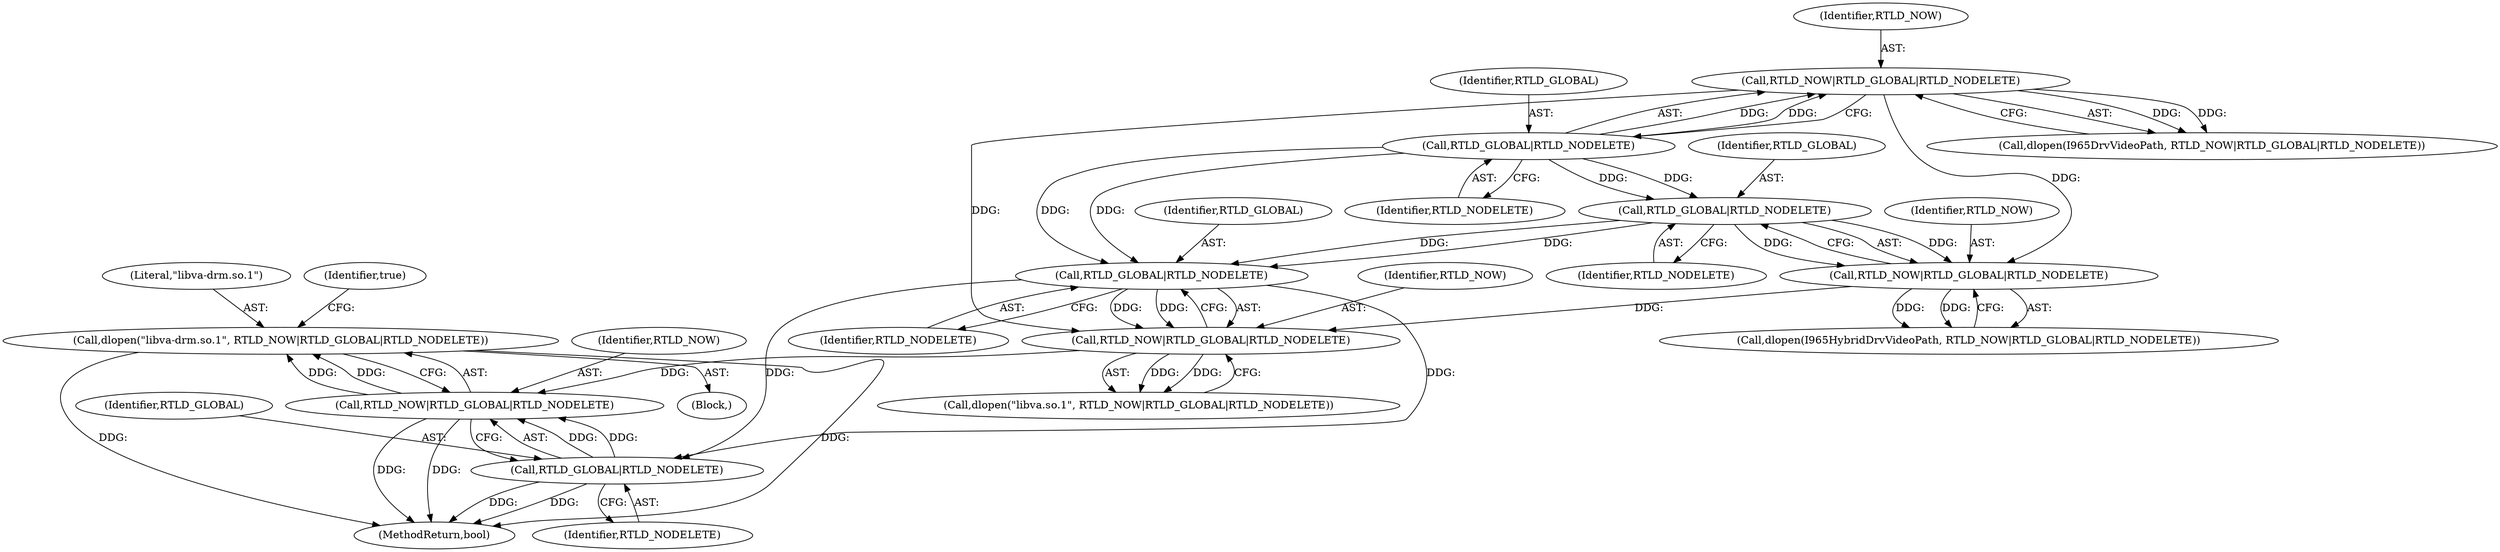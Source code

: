 digraph "0_Chrome_27c68f543e5eba779902447445dfb05ec3f5bf75_9@API" {
"1000172" [label="(Call,dlopen(\"libva-drm.so.1\", RTLD_NOW|RTLD_GLOBAL|RTLD_NODELETE))"];
"1000174" [label="(Call,RTLD_NOW|RTLD_GLOBAL|RTLD_NODELETE)"];
"1000167" [label="(Call,RTLD_NOW|RTLD_GLOBAL|RTLD_NODELETE)"];
"1000151" [label="(Call,RTLD_NOW|RTLD_GLOBAL|RTLD_NODELETE)"];
"1000153" [label="(Call,RTLD_GLOBAL|RTLD_NODELETE)"];
"1000160" [label="(Call,RTLD_NOW|RTLD_GLOBAL|RTLD_NODELETE)"];
"1000162" [label="(Call,RTLD_GLOBAL|RTLD_NODELETE)"];
"1000169" [label="(Call,RTLD_GLOBAL|RTLD_NODELETE)"];
"1000176" [label="(Call,RTLD_GLOBAL|RTLD_NODELETE)"];
"1000170" [label="(Identifier,RTLD_GLOBAL)"];
"1000163" [label="(Identifier,RTLD_GLOBAL)"];
"1000151" [label="(Call,RTLD_NOW|RTLD_GLOBAL|RTLD_NODELETE)"];
"1000167" [label="(Call,RTLD_NOW|RTLD_GLOBAL|RTLD_NODELETE)"];
"1000180" [label="(Identifier,true)"];
"1000174" [label="(Call,RTLD_NOW|RTLD_GLOBAL|RTLD_NODELETE)"];
"1000124" [label="(Block,)"];
"1000178" [label="(Identifier,RTLD_NODELETE)"];
"1000173" [label="(Literal,\"libva-drm.so.1\")"];
"1000176" [label="(Call,RTLD_GLOBAL|RTLD_NODELETE)"];
"1000168" [label="(Identifier,RTLD_NOW)"];
"1000152" [label="(Identifier,RTLD_NOW)"];
"1000165" [label="(Call,dlopen(\"libva.so.1\", RTLD_NOW|RTLD_GLOBAL|RTLD_NODELETE))"];
"1000149" [label="(Call,dlopen(I965DrvVideoPath, RTLD_NOW|RTLD_GLOBAL|RTLD_NODELETE))"];
"1000175" [label="(Identifier,RTLD_NOW)"];
"1000172" [label="(Call,dlopen(\"libva-drm.so.1\", RTLD_NOW|RTLD_GLOBAL|RTLD_NODELETE))"];
"1000161" [label="(Identifier,RTLD_NOW)"];
"1000158" [label="(Call,dlopen(I965HybridDrvVideoPath, RTLD_NOW|RTLD_GLOBAL|RTLD_NODELETE))"];
"1000181" [label="(MethodReturn,bool)"];
"1000177" [label="(Identifier,RTLD_GLOBAL)"];
"1000155" [label="(Identifier,RTLD_NODELETE)"];
"1000171" [label="(Identifier,RTLD_NODELETE)"];
"1000169" [label="(Call,RTLD_GLOBAL|RTLD_NODELETE)"];
"1000154" [label="(Identifier,RTLD_GLOBAL)"];
"1000160" [label="(Call,RTLD_NOW|RTLD_GLOBAL|RTLD_NODELETE)"];
"1000162" [label="(Call,RTLD_GLOBAL|RTLD_NODELETE)"];
"1000164" [label="(Identifier,RTLD_NODELETE)"];
"1000153" [label="(Call,RTLD_GLOBAL|RTLD_NODELETE)"];
"1000172" -> "1000124"  [label="AST: "];
"1000172" -> "1000174"  [label="CFG: "];
"1000173" -> "1000172"  [label="AST: "];
"1000174" -> "1000172"  [label="AST: "];
"1000180" -> "1000172"  [label="CFG: "];
"1000172" -> "1000181"  [label="DDG: "];
"1000172" -> "1000181"  [label="DDG: "];
"1000174" -> "1000172"  [label="DDG: "];
"1000174" -> "1000172"  [label="DDG: "];
"1000174" -> "1000176"  [label="CFG: "];
"1000175" -> "1000174"  [label="AST: "];
"1000176" -> "1000174"  [label="AST: "];
"1000174" -> "1000181"  [label="DDG: "];
"1000174" -> "1000181"  [label="DDG: "];
"1000167" -> "1000174"  [label="DDG: "];
"1000176" -> "1000174"  [label="DDG: "];
"1000176" -> "1000174"  [label="DDG: "];
"1000167" -> "1000165"  [label="AST: "];
"1000167" -> "1000169"  [label="CFG: "];
"1000168" -> "1000167"  [label="AST: "];
"1000169" -> "1000167"  [label="AST: "];
"1000165" -> "1000167"  [label="CFG: "];
"1000167" -> "1000165"  [label="DDG: "];
"1000167" -> "1000165"  [label="DDG: "];
"1000151" -> "1000167"  [label="DDG: "];
"1000160" -> "1000167"  [label="DDG: "];
"1000169" -> "1000167"  [label="DDG: "];
"1000169" -> "1000167"  [label="DDG: "];
"1000151" -> "1000149"  [label="AST: "];
"1000151" -> "1000153"  [label="CFG: "];
"1000152" -> "1000151"  [label="AST: "];
"1000153" -> "1000151"  [label="AST: "];
"1000149" -> "1000151"  [label="CFG: "];
"1000151" -> "1000149"  [label="DDG: "];
"1000151" -> "1000149"  [label="DDG: "];
"1000153" -> "1000151"  [label="DDG: "];
"1000153" -> "1000151"  [label="DDG: "];
"1000151" -> "1000160"  [label="DDG: "];
"1000153" -> "1000155"  [label="CFG: "];
"1000154" -> "1000153"  [label="AST: "];
"1000155" -> "1000153"  [label="AST: "];
"1000153" -> "1000162"  [label="DDG: "];
"1000153" -> "1000162"  [label="DDG: "];
"1000153" -> "1000169"  [label="DDG: "];
"1000153" -> "1000169"  [label="DDG: "];
"1000160" -> "1000158"  [label="AST: "];
"1000160" -> "1000162"  [label="CFG: "];
"1000161" -> "1000160"  [label="AST: "];
"1000162" -> "1000160"  [label="AST: "];
"1000158" -> "1000160"  [label="CFG: "];
"1000160" -> "1000158"  [label="DDG: "];
"1000160" -> "1000158"  [label="DDG: "];
"1000162" -> "1000160"  [label="DDG: "];
"1000162" -> "1000160"  [label="DDG: "];
"1000162" -> "1000164"  [label="CFG: "];
"1000163" -> "1000162"  [label="AST: "];
"1000164" -> "1000162"  [label="AST: "];
"1000162" -> "1000169"  [label="DDG: "];
"1000162" -> "1000169"  [label="DDG: "];
"1000169" -> "1000171"  [label="CFG: "];
"1000170" -> "1000169"  [label="AST: "];
"1000171" -> "1000169"  [label="AST: "];
"1000169" -> "1000176"  [label="DDG: "];
"1000169" -> "1000176"  [label="DDG: "];
"1000176" -> "1000178"  [label="CFG: "];
"1000177" -> "1000176"  [label="AST: "];
"1000178" -> "1000176"  [label="AST: "];
"1000176" -> "1000181"  [label="DDG: "];
"1000176" -> "1000181"  [label="DDG: "];
}
